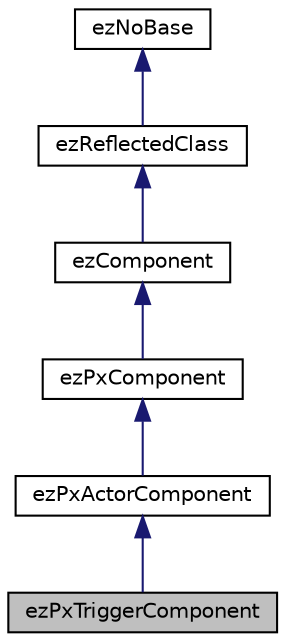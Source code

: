 digraph "ezPxTriggerComponent"
{
 // LATEX_PDF_SIZE
  edge [fontname="Helvetica",fontsize="10",labelfontname="Helvetica",labelfontsize="10"];
  node [fontname="Helvetica",fontsize="10",shape=record];
  Node1 [label="ezPxTriggerComponent",height=0.2,width=0.4,color="black", fillcolor="grey75", style="filled", fontcolor="black",tooltip=" "];
  Node2 -> Node1 [dir="back",color="midnightblue",fontsize="10",style="solid",fontname="Helvetica"];
  Node2 [label="ezPxActorComponent",height=0.2,width=0.4,color="black", fillcolor="white", style="filled",URL="$dd/d49/classez_px_actor_component.htm",tooltip=" "];
  Node3 -> Node2 [dir="back",color="midnightblue",fontsize="10",style="solid",fontname="Helvetica"];
  Node3 [label="ezPxComponent",height=0.2,width=0.4,color="black", fillcolor="white", style="filled",URL="$d3/d11/classez_px_component.htm",tooltip="Base class for all PhysX components, such that they all have a common ancestor."];
  Node4 -> Node3 [dir="back",color="midnightblue",fontsize="10",style="solid",fontname="Helvetica"];
  Node4 [label="ezComponent",height=0.2,width=0.4,color="black", fillcolor="white", style="filled",URL="$d6/d30/classez_component.htm",tooltip="Base class of all component types."];
  Node5 -> Node4 [dir="back",color="midnightblue",fontsize="10",style="solid",fontname="Helvetica"];
  Node5 [label="ezReflectedClass",height=0.2,width=0.4,color="black", fillcolor="white", style="filled",URL="$db/d45/classez_reflected_class.htm",tooltip="All classes that should be dynamically reflectable, need to be derived from this base class."];
  Node6 -> Node5 [dir="back",color="midnightblue",fontsize="10",style="solid",fontname="Helvetica"];
  Node6 [label="ezNoBase",height=0.2,width=0.4,color="black", fillcolor="white", style="filled",URL="$d4/d02/classez_no_base.htm",tooltip="Dummy type to pass to templates and macros that expect a base type for a class that has no base."];
}
